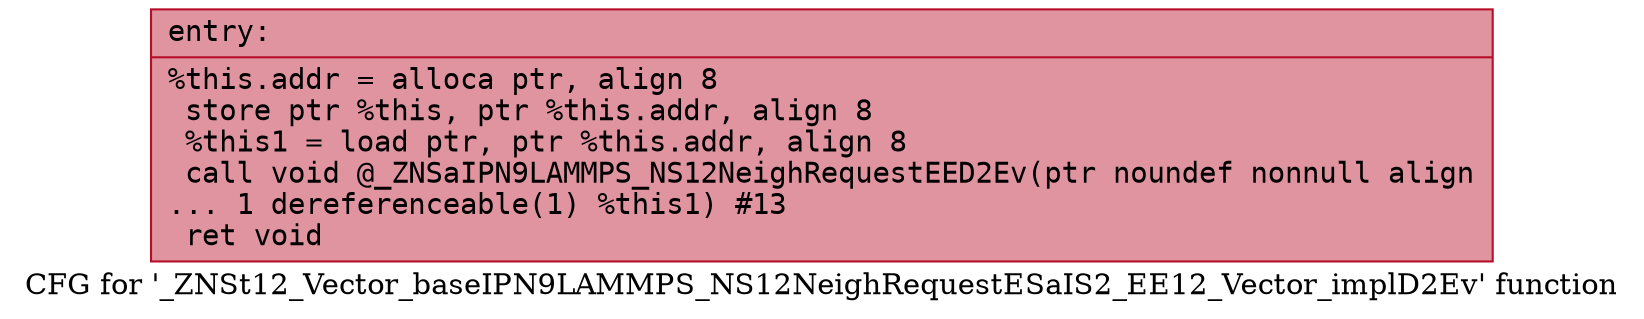 digraph "CFG for '_ZNSt12_Vector_baseIPN9LAMMPS_NS12NeighRequestESaIS2_EE12_Vector_implD2Ev' function" {
	label="CFG for '_ZNSt12_Vector_baseIPN9LAMMPS_NS12NeighRequestESaIS2_EE12_Vector_implD2Ev' function";

	Node0x55975a7d1640 [shape=record,color="#b70d28ff", style=filled, fillcolor="#b70d2870" fontname="Courier",label="{entry:\l|  %this.addr = alloca ptr, align 8\l  store ptr %this, ptr %this.addr, align 8\l  %this1 = load ptr, ptr %this.addr, align 8\l  call void @_ZNSaIPN9LAMMPS_NS12NeighRequestEED2Ev(ptr noundef nonnull align\l... 1 dereferenceable(1) %this1) #13\l  ret void\l}"];
}
